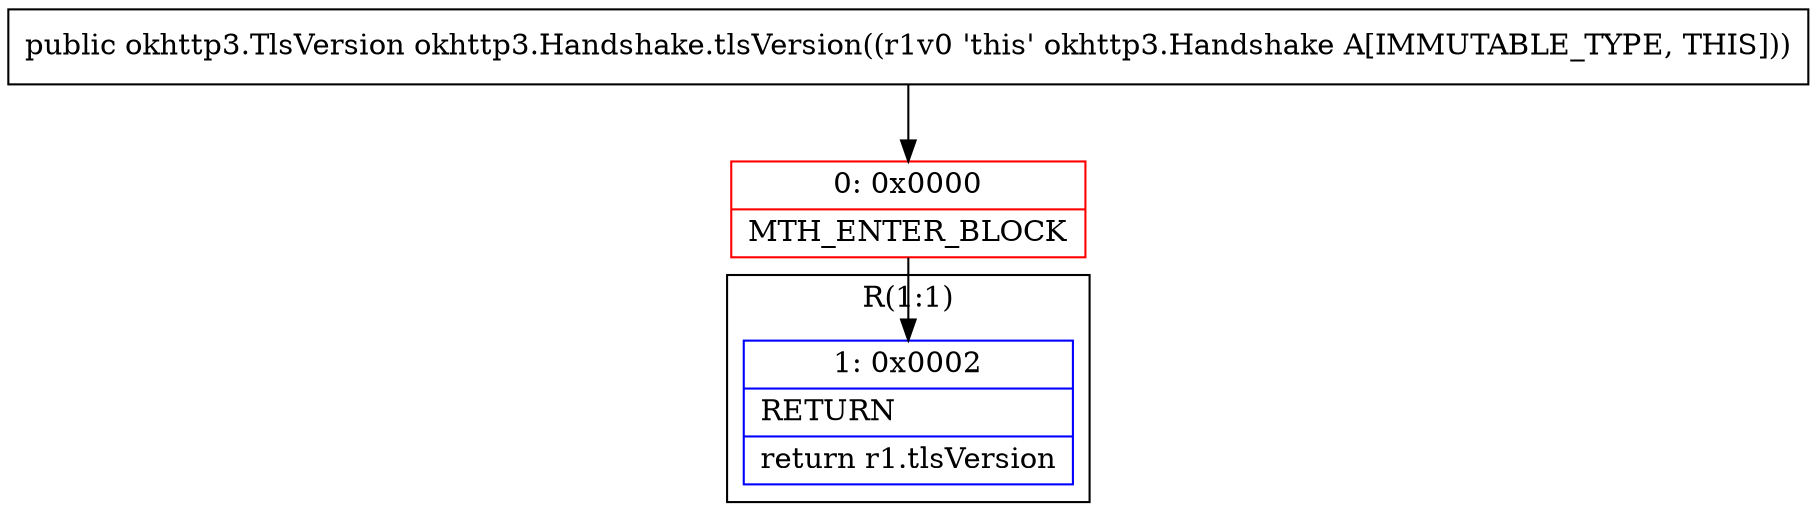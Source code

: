 digraph "CFG forokhttp3.Handshake.tlsVersion()Lokhttp3\/TlsVersion;" {
subgraph cluster_Region_1383056913 {
label = "R(1:1)";
node [shape=record,color=blue];
Node_1 [shape=record,label="{1\:\ 0x0002|RETURN\l|return r1.tlsVersion\l}"];
}
Node_0 [shape=record,color=red,label="{0\:\ 0x0000|MTH_ENTER_BLOCK\l}"];
MethodNode[shape=record,label="{public okhttp3.TlsVersion okhttp3.Handshake.tlsVersion((r1v0 'this' okhttp3.Handshake A[IMMUTABLE_TYPE, THIS])) }"];
MethodNode -> Node_0;
Node_0 -> Node_1;
}

